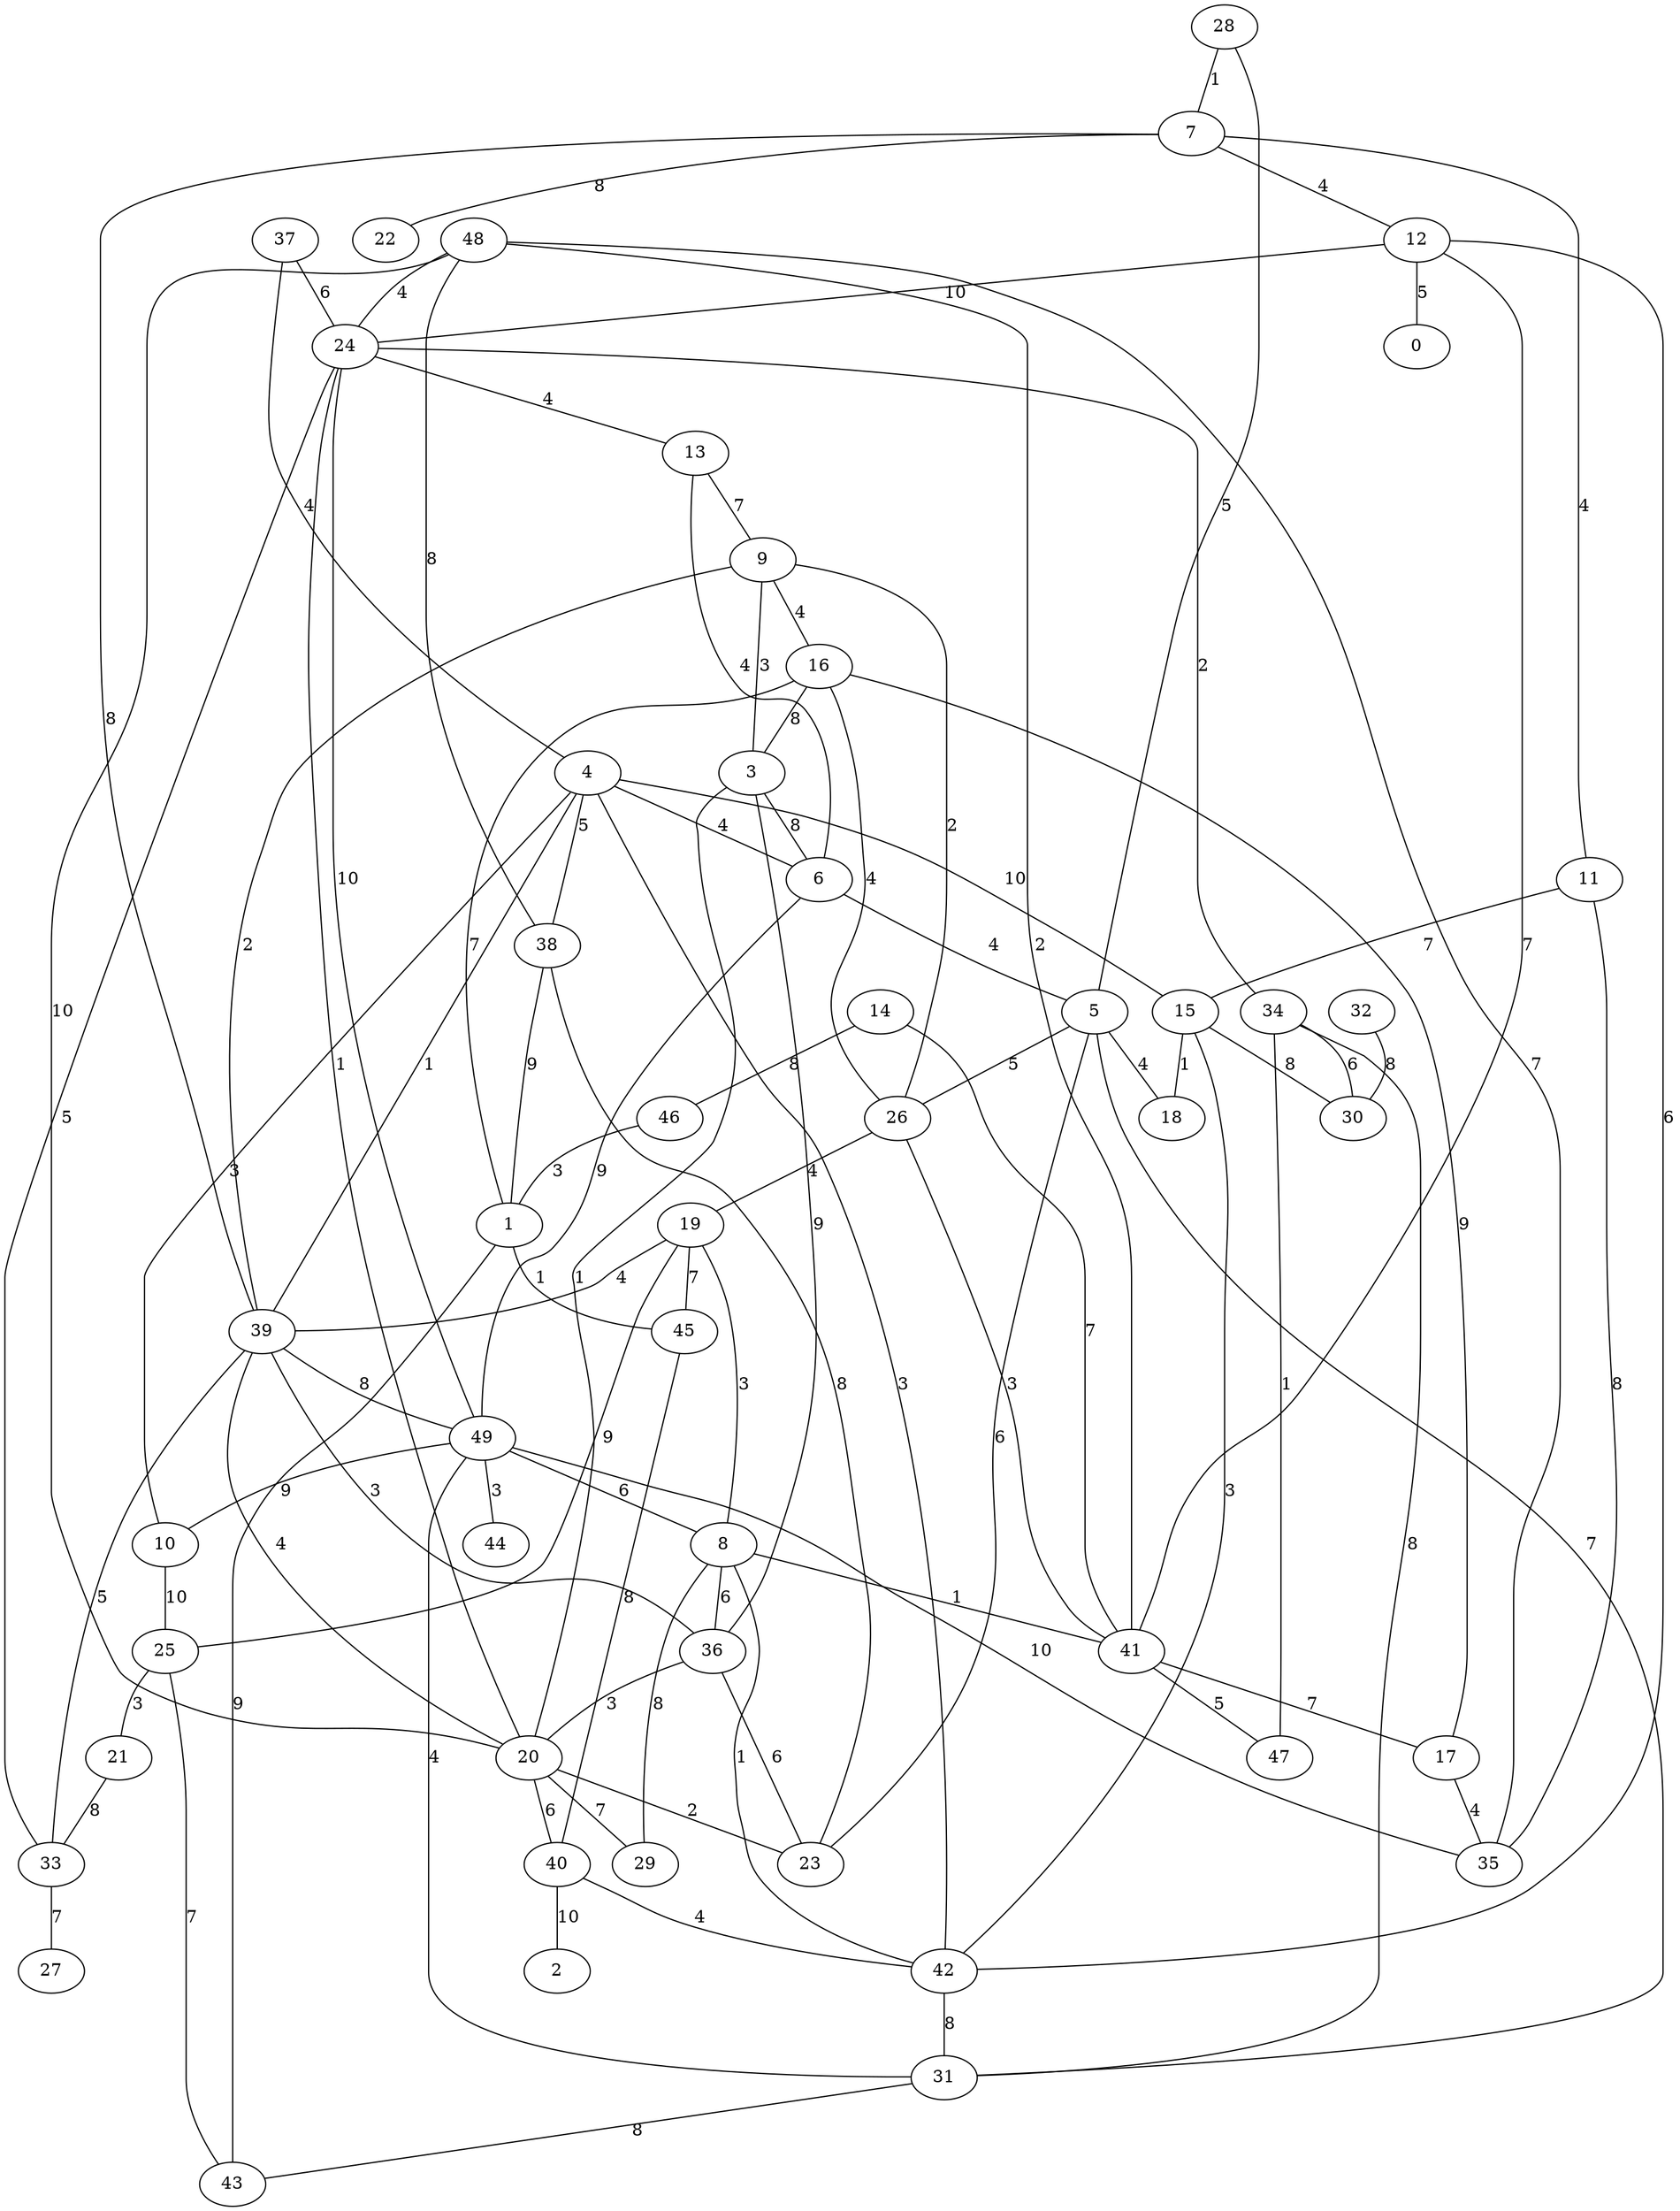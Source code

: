 graph {
	0 [label=0]
	1 [label=1]
	2 [label=2]
	3 [label=3]
	4 [label=4]
	5 [label=5]
	6 [label=6]
	7 [label=7]
	8 [label=8]
	9 [label=9]
	10 [label=10]
	11 [label=11]
	12 [label=12]
	13 [label=13]
	14 [label=14]
	15 [label=15]
	16 [label=16]
	17 [label=17]
	18 [label=18]
	19 [label=19]
	20 [label=20]
	21 [label=21]
	22 [label=22]
	23 [label=23]
	24 [label=24]
	25 [label=25]
	26 [label=26]
	27 [label=27]
	28 [label=28]
	29 [label=29]
	30 [label=30]
	31 [label=31]
	32 [label=32]
	33 [label=33]
	34 [label=34]
	35 [label=35]
	36 [label=36]
	37 [label=37]
	38 [label=38]
	39 [label=39]
	40 [label=40]
	41 [label=41]
	42 [label=42]
	43 [label=43]
	44 [label=44]
	45 [label=45]
	46 [label=46]
	47 [label=47]
	48 [label=48]
	49 [label=49]
	16 -- 1 [label=7]
	7 -- 39 [label=8]
	48 -- 20 [label=10]
	23 -- 5 [label=6]
	10 -- 25 [label=10]
	48 -- 35 [label=7]
	46 -- 1 [label=3]
	14 -- 46 [label=8]
	48 -- 24 [label=4]
	12 -- 0 [label=5]
	6 -- 13 [label=4]
	12 -- 24 [label=10]
	16 -- 3 [label=8]
	41 -- 47 [label=5]
	7 -- 22 [label=8]
	31 -- 43 [label=8]
	9 -- 16 [label=4]
	33 -- 39 [label=5]
	4 -- 38 [label=5]
	42 -- 12 [label=6]
	49 -- 31 [label=4]
	4 -- 15 [label=10]
	24 -- 20 [label=1]
	28 -- 7 [label=1]
	24 -- 49 [label=10]
	4 -- 6 [label=4]
	36 -- 3 [label=9]
	6 -- 5 [label=4]
	8 -- 36 [label=6]
	19 -- 45 [label=7]
	17 -- 35 [label=4]
	4 -- 39 [label=1]
	42 -- 8 [label=1]
	25 -- 19 [label=9]
	16 -- 26 [label=4]
	35 -- 49 [label=10]
	7 -- 11 [label=4]
	26 -- 9 [label=2]
	25 -- 21 [label=3]
	8 -- 41 [label=1]
	15 -- 42 [label=3]
	37 -- 24 [label=6]
	49 -- 44 [label=3]
	8 -- 19 [label=3]
	14 -- 41 [label=7]
	42 -- 31 [label=8]
	3 -- 6 [label=8]
	7 -- 12 [label=4]
	40 -- 2 [label=10]
	19 -- 39 [label=4]
	6 -- 49 [label=9]
	49 -- 8 [label=6]
	9 -- 3 [label=3]
	5 -- 18 [label=4]
	20 -- 23 [label=2]
	34 -- 31 [label=8]
	11 -- 35 [label=8]
	39 -- 49 [label=8]
	49 -- 10 [label=9]
	38 -- 23 [label=8]
	15 -- 30 [label=8]
	33 -- 27 [label=7]
	4 -- 10 [label=3]
	26 -- 19 [label=4]
	15 -- 18 [label=1]
	3 -- 20 [label=1]
	11 -- 15 [label=7]
	48 -- 38 [label=8]
	5 -- 26 [label=5]
	40 -- 42 [label=4]
	4 -- 42 [label=3]
	12 -- 41 [label=7]
	21 -- 33 [label=8]
	45 -- 40 [label=8]
	39 -- 9 [label=2]
	16 -- 17 [label=9]
	24 -- 34 [label=2]
	41 -- 26 [label=3]
	13 -- 9 [label=7]
	32 -- 30 [label=8]
	39 -- 20 [label=4]
	1 -- 43 [label=9]
	24 -- 13 [label=4]
	33 -- 24 [label=5]
	48 -- 41 [label=2]
	38 -- 1 [label=9]
	41 -- 17 [label=7]
	5 -- 31 [label=7]
	36 -- 39 [label=3]
	36 -- 23 [label=6]
	1 -- 45 [label=1]
	37 -- 4 [label=4]
	25 -- 43 [label=7]
	20 -- 40 [label=6]
	8 -- 29 [label=8]
	34 -- 47 [label=1]
	34 -- 30 [label=6]
	20 -- 29 [label=7]
	36 -- 20 [label=3]
	28 -- 5 [label=5]
}